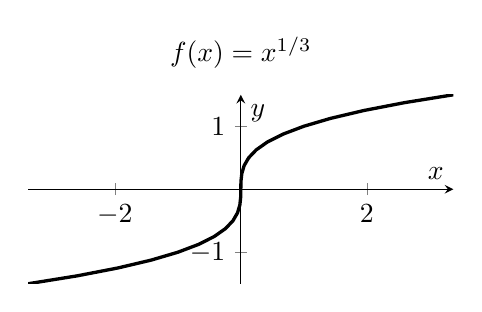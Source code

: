 \begin{tikzpicture}
  \begin{axis}[
  axis lines=middle,
  x=8mm,
  y=8mm,
  title={$f(x)=x^{1/3}$},
  xlabel=$x$,
  ylabel=$y$]
  \addplot[domain=-1.5:1.5, very thick] ({x^3},{x});
\end{axis}
\end{tikzpicture}